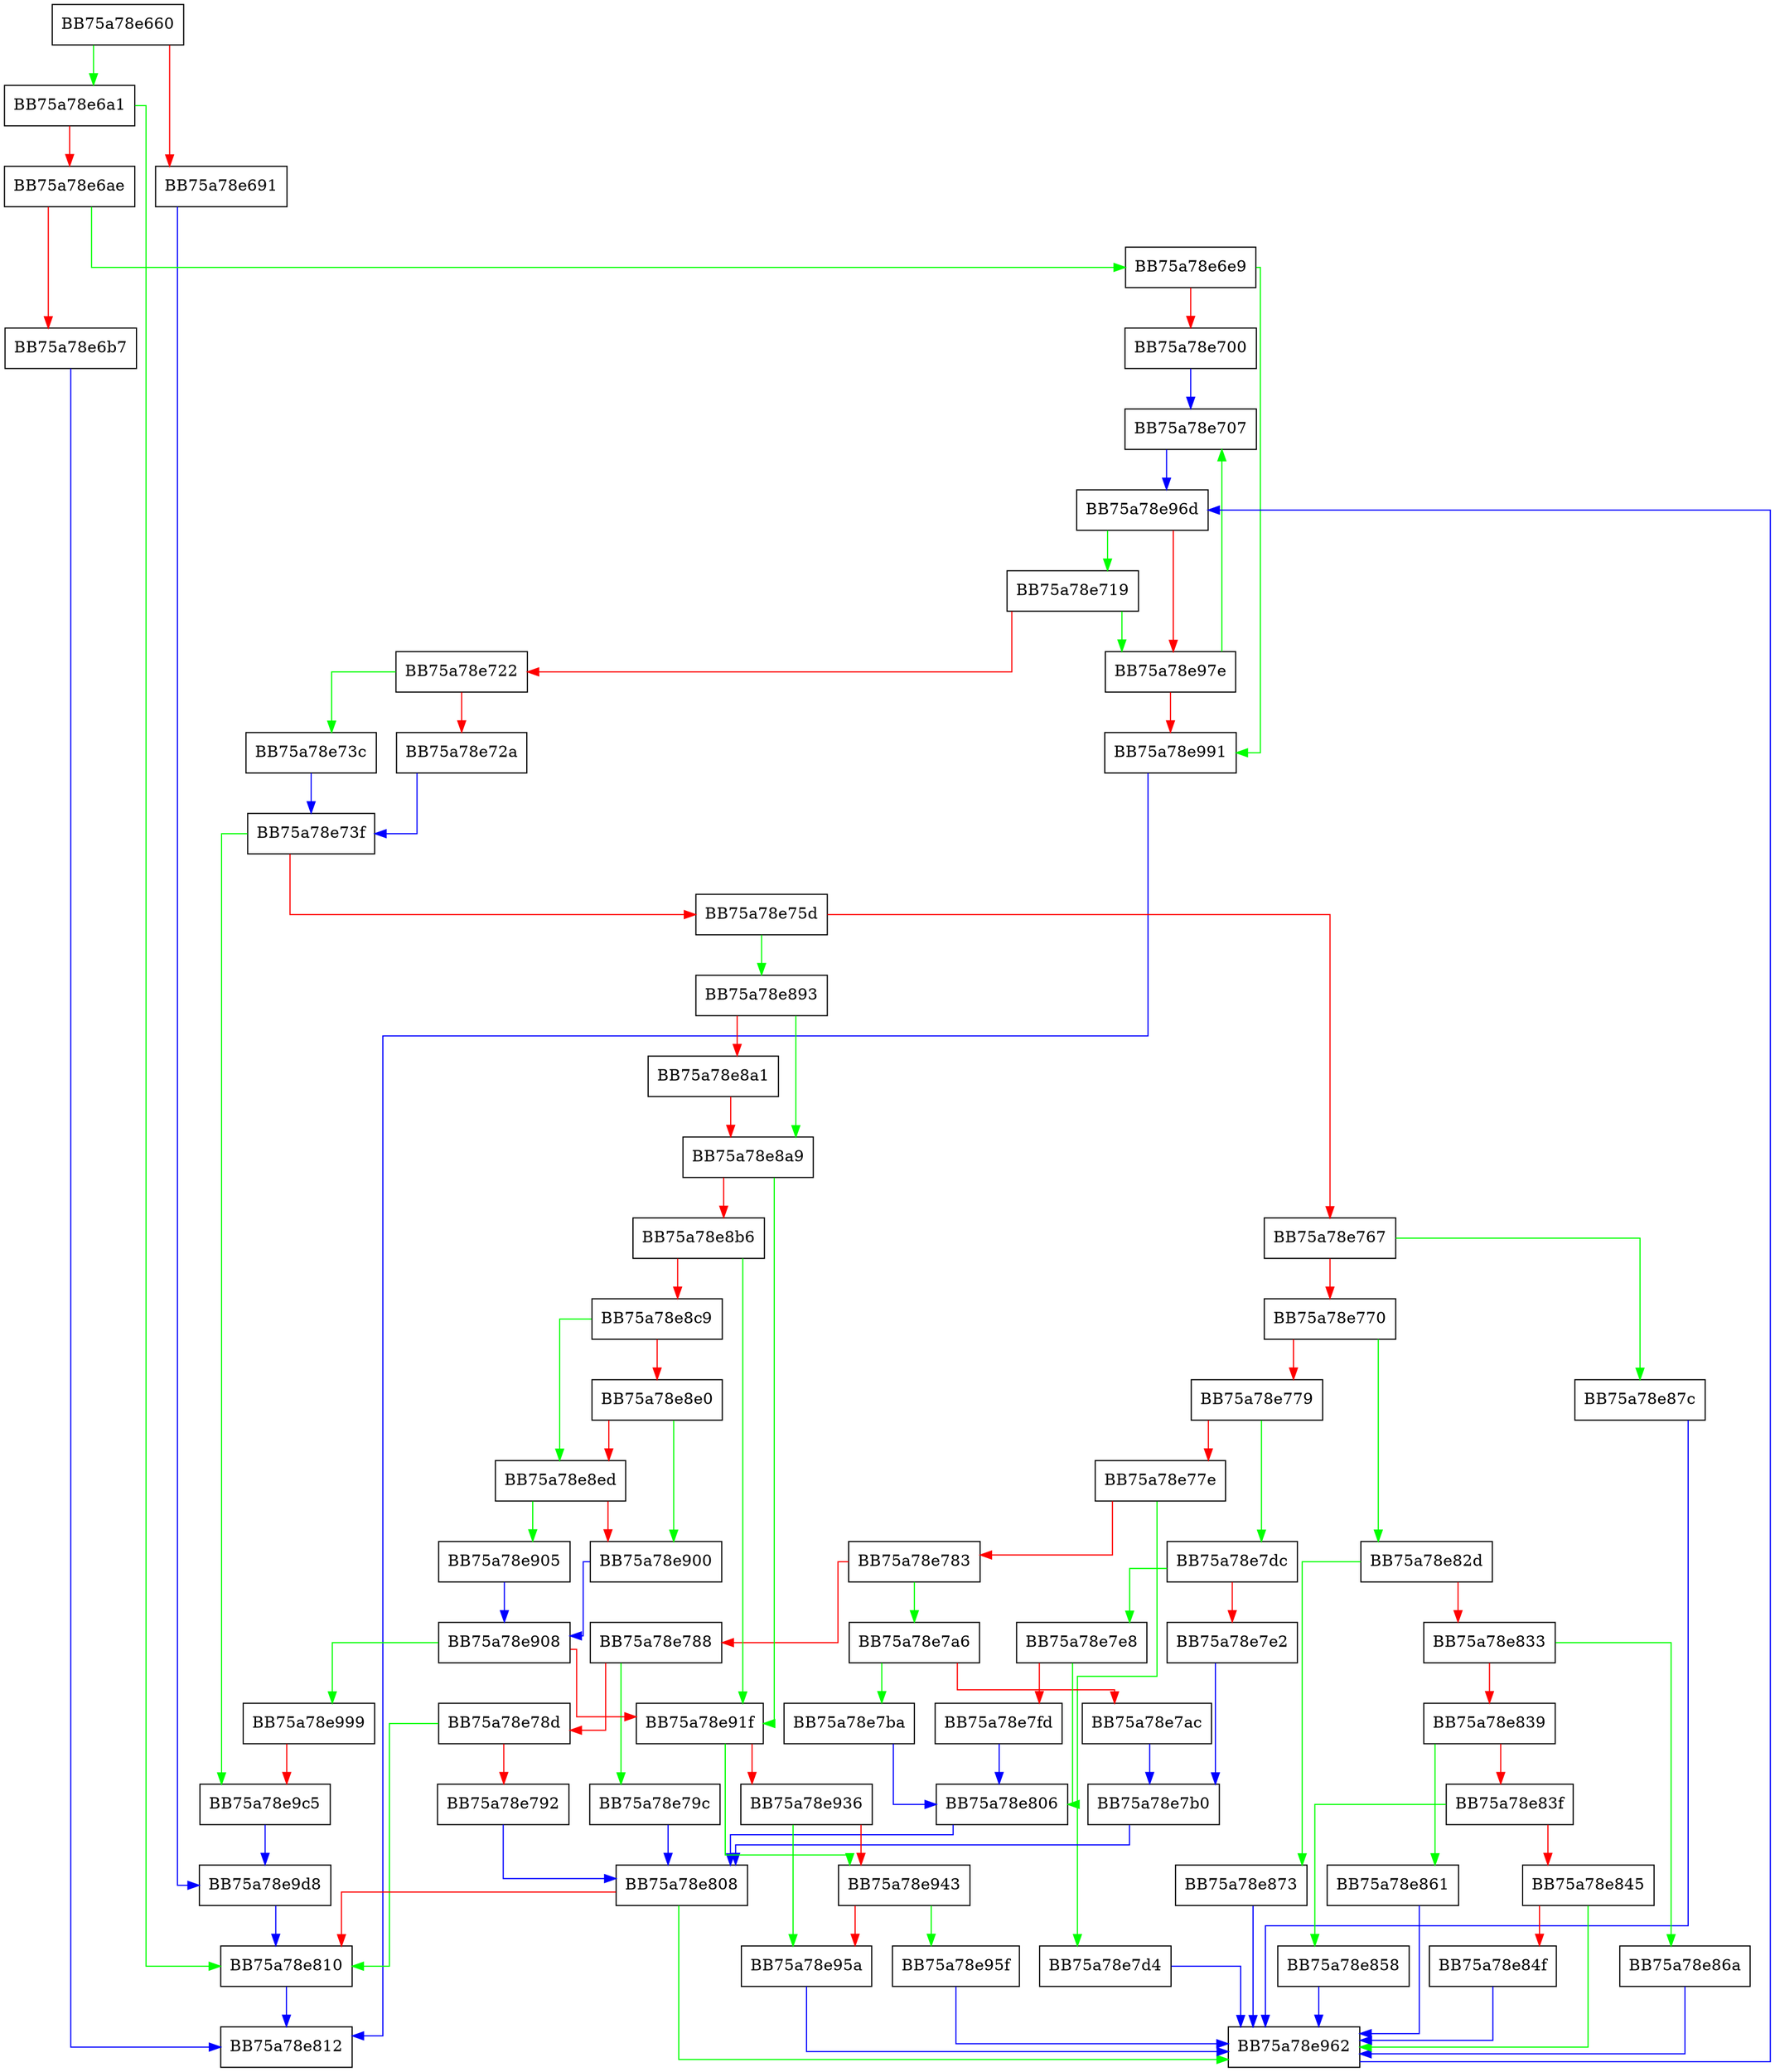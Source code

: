 digraph process {
  node [shape="box"];
  graph [splines=ortho];
  BB75a78e660 -> BB75a78e6a1 [color="green"];
  BB75a78e660 -> BB75a78e691 [color="red"];
  BB75a78e691 -> BB75a78e9d8 [color="blue"];
  BB75a78e6a1 -> BB75a78e810 [color="green"];
  BB75a78e6a1 -> BB75a78e6ae [color="red"];
  BB75a78e6ae -> BB75a78e6e9 [color="green"];
  BB75a78e6ae -> BB75a78e6b7 [color="red"];
  BB75a78e6b7 -> BB75a78e812 [color="blue"];
  BB75a78e6e9 -> BB75a78e991 [color="green"];
  BB75a78e6e9 -> BB75a78e700 [color="red"];
  BB75a78e700 -> BB75a78e707 [color="blue"];
  BB75a78e707 -> BB75a78e96d [color="blue"];
  BB75a78e719 -> BB75a78e97e [color="green"];
  BB75a78e719 -> BB75a78e722 [color="red"];
  BB75a78e722 -> BB75a78e73c [color="green"];
  BB75a78e722 -> BB75a78e72a [color="red"];
  BB75a78e72a -> BB75a78e73f [color="blue"];
  BB75a78e73c -> BB75a78e73f [color="blue"];
  BB75a78e73f -> BB75a78e9c5 [color="green"];
  BB75a78e73f -> BB75a78e75d [color="red"];
  BB75a78e75d -> BB75a78e893 [color="green"];
  BB75a78e75d -> BB75a78e767 [color="red"];
  BB75a78e767 -> BB75a78e87c [color="green"];
  BB75a78e767 -> BB75a78e770 [color="red"];
  BB75a78e770 -> BB75a78e82d [color="green"];
  BB75a78e770 -> BB75a78e779 [color="red"];
  BB75a78e779 -> BB75a78e7dc [color="green"];
  BB75a78e779 -> BB75a78e77e [color="red"];
  BB75a78e77e -> BB75a78e7d4 [color="green"];
  BB75a78e77e -> BB75a78e783 [color="red"];
  BB75a78e783 -> BB75a78e7a6 [color="green"];
  BB75a78e783 -> BB75a78e788 [color="red"];
  BB75a78e788 -> BB75a78e79c [color="green"];
  BB75a78e788 -> BB75a78e78d [color="red"];
  BB75a78e78d -> BB75a78e810 [color="green"];
  BB75a78e78d -> BB75a78e792 [color="red"];
  BB75a78e792 -> BB75a78e808 [color="blue"];
  BB75a78e79c -> BB75a78e808 [color="blue"];
  BB75a78e7a6 -> BB75a78e7ba [color="green"];
  BB75a78e7a6 -> BB75a78e7ac [color="red"];
  BB75a78e7ac -> BB75a78e7b0 [color="blue"];
  BB75a78e7b0 -> BB75a78e808 [color="blue"];
  BB75a78e7ba -> BB75a78e806 [color="blue"];
  BB75a78e7d4 -> BB75a78e962 [color="blue"];
  BB75a78e7dc -> BB75a78e7e8 [color="green"];
  BB75a78e7dc -> BB75a78e7e2 [color="red"];
  BB75a78e7e2 -> BB75a78e7b0 [color="blue"];
  BB75a78e7e8 -> BB75a78e806 [color="green"];
  BB75a78e7e8 -> BB75a78e7fd [color="red"];
  BB75a78e7fd -> BB75a78e806 [color="blue"];
  BB75a78e806 -> BB75a78e808 [color="blue"];
  BB75a78e808 -> BB75a78e962 [color="green"];
  BB75a78e808 -> BB75a78e810 [color="red"];
  BB75a78e810 -> BB75a78e812 [color="blue"];
  BB75a78e82d -> BB75a78e873 [color="green"];
  BB75a78e82d -> BB75a78e833 [color="red"];
  BB75a78e833 -> BB75a78e86a [color="green"];
  BB75a78e833 -> BB75a78e839 [color="red"];
  BB75a78e839 -> BB75a78e861 [color="green"];
  BB75a78e839 -> BB75a78e83f [color="red"];
  BB75a78e83f -> BB75a78e858 [color="green"];
  BB75a78e83f -> BB75a78e845 [color="red"];
  BB75a78e845 -> BB75a78e962 [color="green"];
  BB75a78e845 -> BB75a78e84f [color="red"];
  BB75a78e84f -> BB75a78e962 [color="blue"];
  BB75a78e858 -> BB75a78e962 [color="blue"];
  BB75a78e861 -> BB75a78e962 [color="blue"];
  BB75a78e86a -> BB75a78e962 [color="blue"];
  BB75a78e873 -> BB75a78e962 [color="blue"];
  BB75a78e87c -> BB75a78e962 [color="blue"];
  BB75a78e893 -> BB75a78e8a9 [color="green"];
  BB75a78e893 -> BB75a78e8a1 [color="red"];
  BB75a78e8a1 -> BB75a78e8a9 [color="red"];
  BB75a78e8a9 -> BB75a78e91f [color="green"];
  BB75a78e8a9 -> BB75a78e8b6 [color="red"];
  BB75a78e8b6 -> BB75a78e91f [color="green"];
  BB75a78e8b6 -> BB75a78e8c9 [color="red"];
  BB75a78e8c9 -> BB75a78e8ed [color="green"];
  BB75a78e8c9 -> BB75a78e8e0 [color="red"];
  BB75a78e8e0 -> BB75a78e900 [color="green"];
  BB75a78e8e0 -> BB75a78e8ed [color="red"];
  BB75a78e8ed -> BB75a78e905 [color="green"];
  BB75a78e8ed -> BB75a78e900 [color="red"];
  BB75a78e900 -> BB75a78e908 [color="blue"];
  BB75a78e905 -> BB75a78e908 [color="blue"];
  BB75a78e908 -> BB75a78e999 [color="green"];
  BB75a78e908 -> BB75a78e91f [color="red"];
  BB75a78e91f -> BB75a78e943 [color="green"];
  BB75a78e91f -> BB75a78e936 [color="red"];
  BB75a78e936 -> BB75a78e95a [color="green"];
  BB75a78e936 -> BB75a78e943 [color="red"];
  BB75a78e943 -> BB75a78e95f [color="green"];
  BB75a78e943 -> BB75a78e95a [color="red"];
  BB75a78e95a -> BB75a78e962 [color="blue"];
  BB75a78e95f -> BB75a78e962 [color="blue"];
  BB75a78e962 -> BB75a78e96d [color="blue"];
  BB75a78e96d -> BB75a78e719 [color="green"];
  BB75a78e96d -> BB75a78e97e [color="red"];
  BB75a78e97e -> BB75a78e707 [color="green"];
  BB75a78e97e -> BB75a78e991 [color="red"];
  BB75a78e991 -> BB75a78e812 [color="blue"];
  BB75a78e999 -> BB75a78e9c5 [color="red"];
  BB75a78e9c5 -> BB75a78e9d8 [color="blue"];
  BB75a78e9d8 -> BB75a78e810 [color="blue"];
}